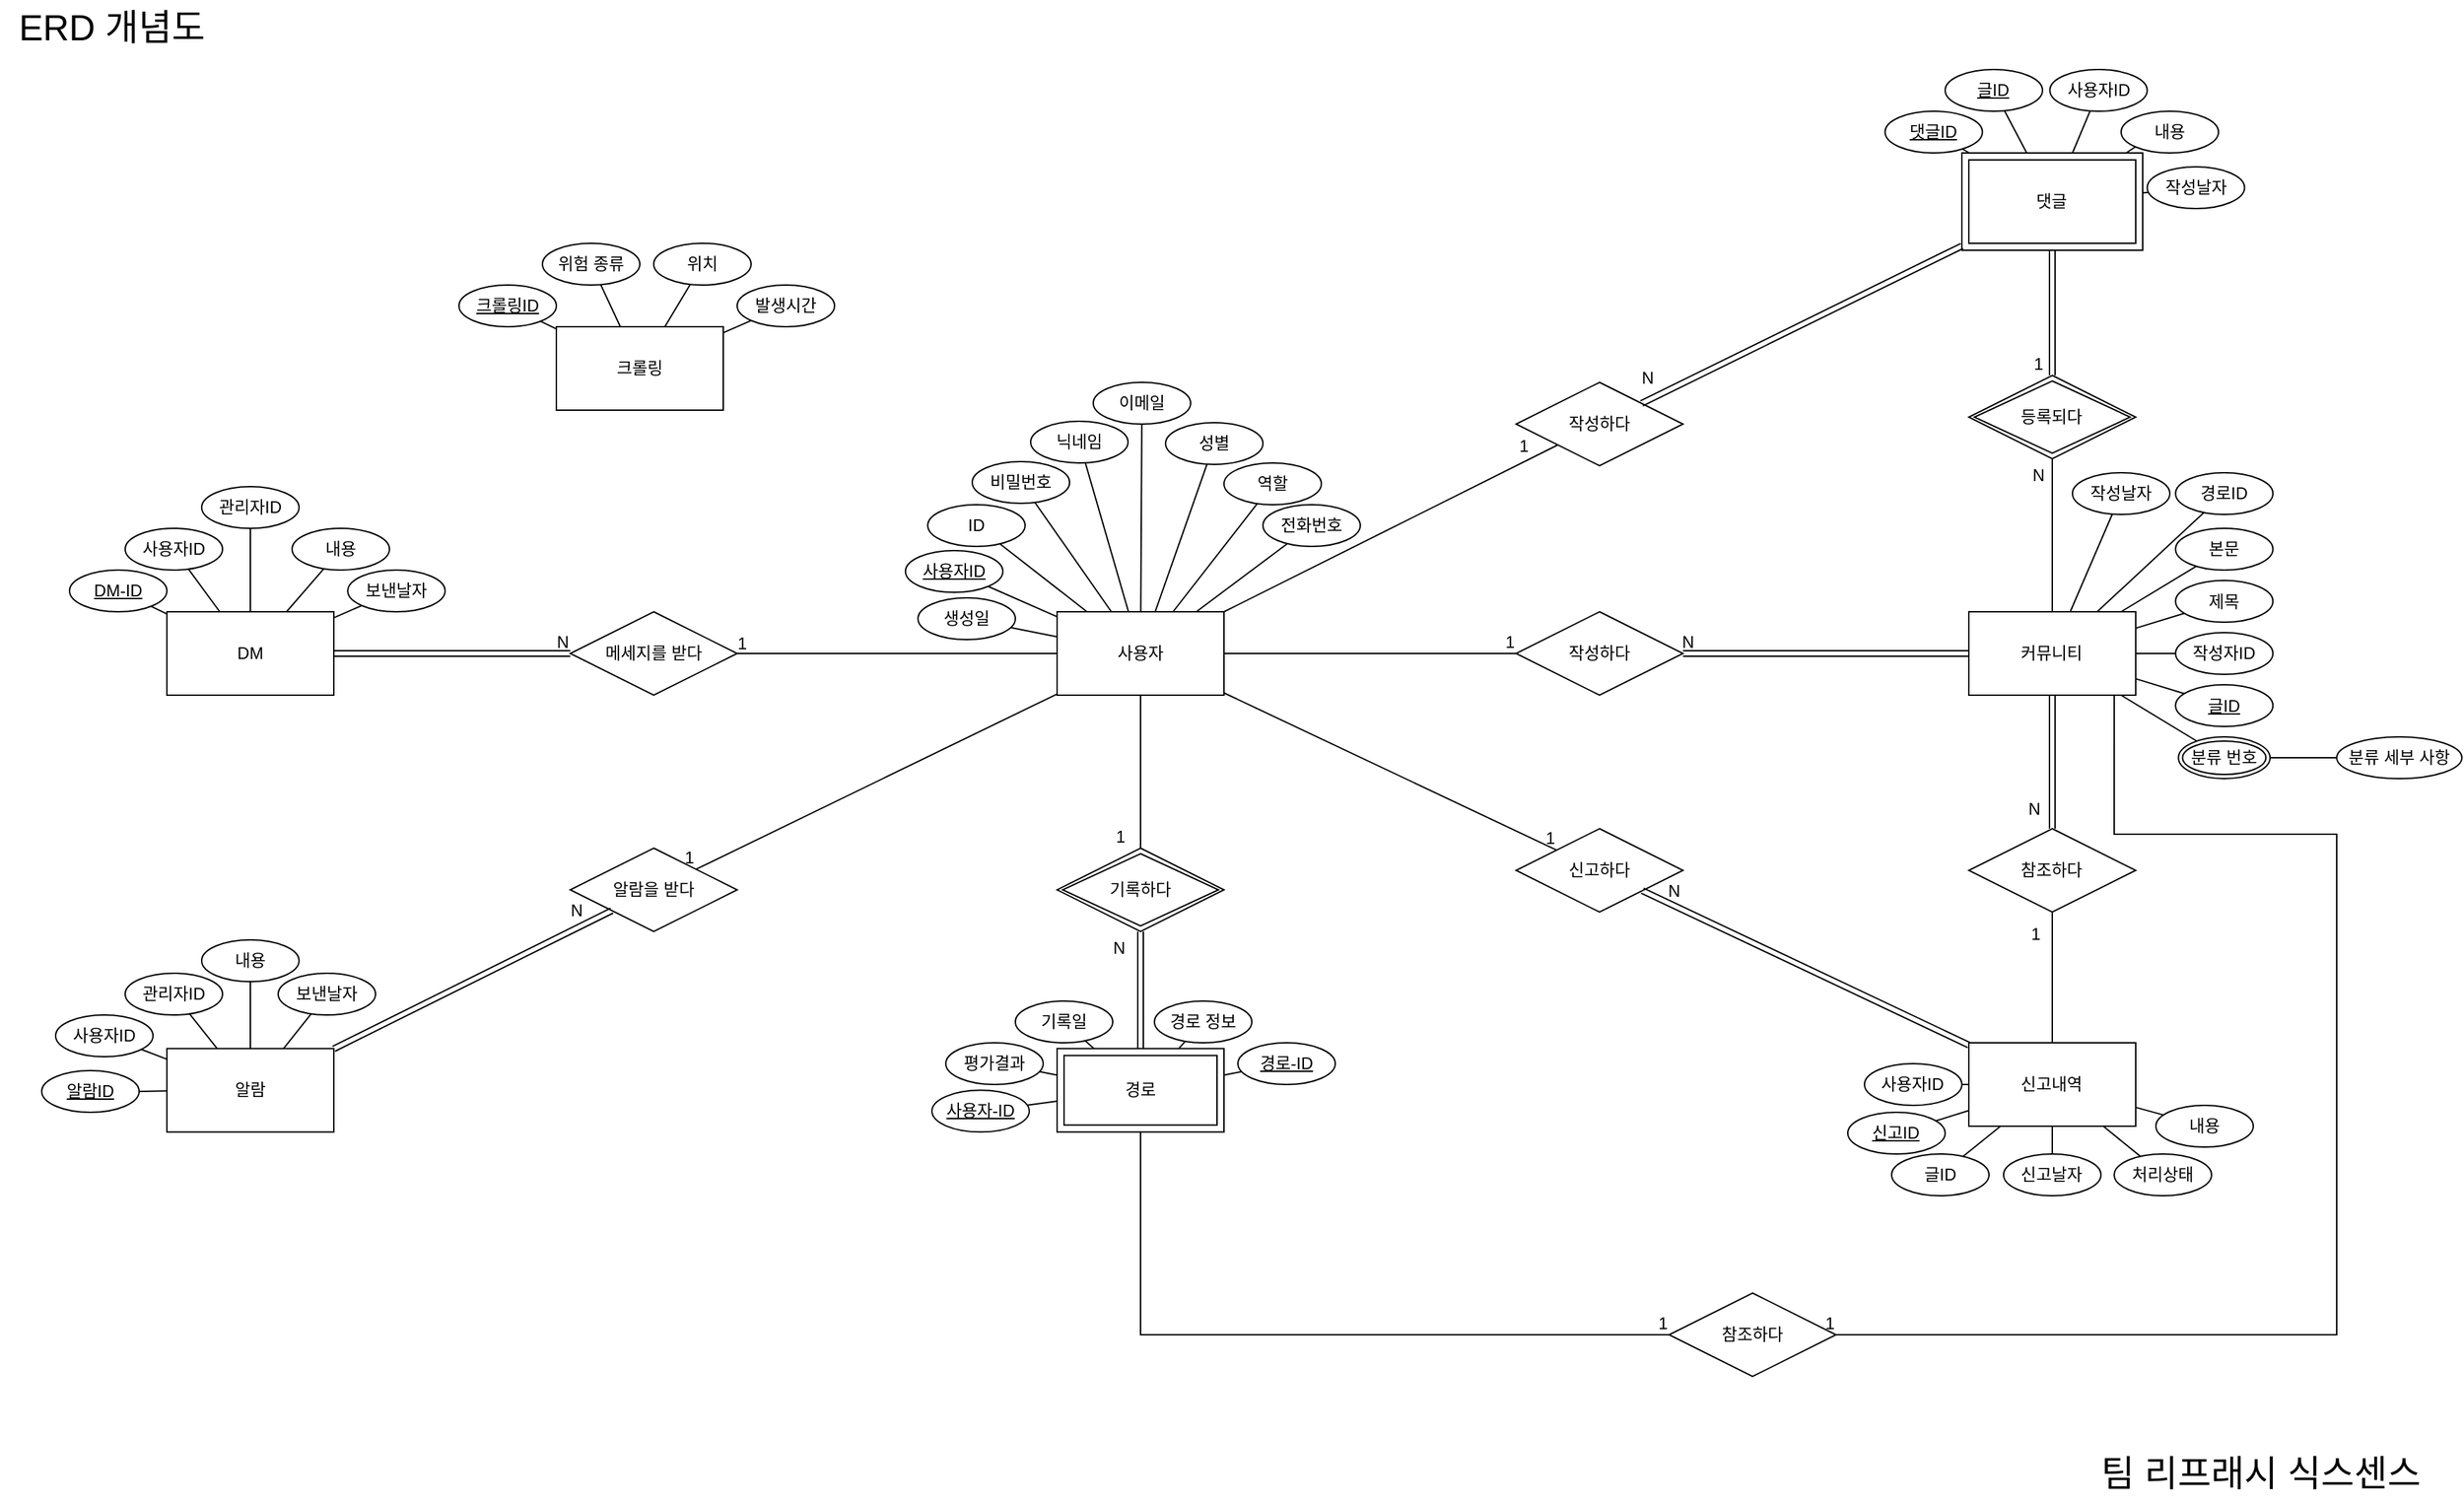 <mxfile version="26.2.2">
  <diagram id="R2lEEEUBdFMjLlhIrx00" name="Page-1">
    <mxGraphModel dx="3065" dy="2341" grid="1" gridSize="10" guides="1" tooltips="1" connect="1" arrows="1" fold="1" page="1" pageScale="1" pageWidth="850" pageHeight="1100" math="0" shadow="0" extFonts="Permanent Marker^https://fonts.googleapis.com/css?family=Permanent+Marker">
      <root>
        <mxCell id="0" />
        <mxCell id="1" parent="0" />
        <mxCell id="BiTTlBMMz1A8QfUqZxCa-33" value="기록하다" style="shape=rhombus;double=1;perimeter=rhombusPerimeter;whiteSpace=wrap;html=1;align=center;" parent="1" vertex="1">
          <mxGeometry x="-160" y="250" width="120" height="60" as="geometry" />
        </mxCell>
        <mxCell id="BiTTlBMMz1A8QfUqZxCa-40" value="" style="endArrow=none;html=1;rounded=0;entryX=0.5;entryY=0;entryDx=0;entryDy=0;" parent="1" source="BiTTlBMMz1A8QfUqZxCa-91" target="BiTTlBMMz1A8QfUqZxCa-33" edge="1">
          <mxGeometry relative="1" as="geometry">
            <mxPoint x="100" y="200.0" as="sourcePoint" />
            <mxPoint x="360" y="400" as="targetPoint" />
          </mxGeometry>
        </mxCell>
        <mxCell id="BiTTlBMMz1A8QfUqZxCa-41" value="1" style="resizable=0;html=1;whiteSpace=wrap;align=right;verticalAlign=bottom;" parent="BiTTlBMMz1A8QfUqZxCa-40" connectable="0" vertex="1">
          <mxGeometry x="1" relative="1" as="geometry">
            <mxPoint x="-10" as="offset" />
          </mxGeometry>
        </mxCell>
        <mxCell id="BiTTlBMMz1A8QfUqZxCa-42" value="" style="shape=link;html=1;rounded=0;entryX=0.5;entryY=1;entryDx=0;entryDy=0;" parent="1" source="BiTTlBMMz1A8QfUqZxCa-71" target="BiTTlBMMz1A8QfUqZxCa-33" edge="1">
          <mxGeometry relative="1" as="geometry">
            <mxPoint x="-100" y="510.17" as="sourcePoint" />
            <mxPoint x="40" y="430.17" as="targetPoint" />
          </mxGeometry>
        </mxCell>
        <mxCell id="BiTTlBMMz1A8QfUqZxCa-43" value="N" style="resizable=0;html=1;whiteSpace=wrap;align=right;verticalAlign=bottom;" parent="BiTTlBMMz1A8QfUqZxCa-42" connectable="0" vertex="1">
          <mxGeometry x="1" relative="1" as="geometry">
            <mxPoint x="-10" y="20" as="offset" />
          </mxGeometry>
        </mxCell>
        <mxCell id="BiTTlBMMz1A8QfUqZxCa-47" value="기록일" style="ellipse;whiteSpace=wrap;html=1;" parent="1" vertex="1">
          <mxGeometry x="-190" y="360" width="70" height="30" as="geometry" />
        </mxCell>
        <mxCell id="BiTTlBMMz1A8QfUqZxCa-48" value="" style="endArrow=none;html=1;rounded=0;" parent="1" source="BiTTlBMMz1A8QfUqZxCa-71" target="BiTTlBMMz1A8QfUqZxCa-47" edge="1">
          <mxGeometry relative="1" as="geometry">
            <mxPoint x="-190" y="370.17" as="sourcePoint" />
            <mxPoint x="60" y="380.17" as="targetPoint" />
          </mxGeometry>
        </mxCell>
        <mxCell id="BiTTlBMMz1A8QfUqZxCa-49" value="작성하다" style="shape=rhombus;perimeter=rhombusPerimeter;whiteSpace=wrap;html=1;align=center;" parent="1" vertex="1">
          <mxGeometry x="170" y="80" width="120" height="60" as="geometry" />
        </mxCell>
        <mxCell id="BiTTlBMMz1A8QfUqZxCa-74" value="참조하다" style="shape=rhombus;perimeter=rhombusPerimeter;whiteSpace=wrap;html=1;align=center;" parent="1" vertex="1">
          <mxGeometry x="280.0" y="570" width="120" height="60" as="geometry" />
        </mxCell>
        <mxCell id="BiTTlBMMz1A8QfUqZxCa-83" value="" style="endArrow=none;html=1;rounded=0;" parent="1" source="BiTTlBMMz1A8QfUqZxCa-71" target="BiTTlBMMz1A8QfUqZxCa-74" edge="1">
          <mxGeometry relative="1" as="geometry">
            <mxPoint x="320" y="430" as="sourcePoint" />
            <mxPoint x="480" y="430" as="targetPoint" />
            <Array as="points">
              <mxPoint x="-100" y="600" />
            </Array>
          </mxGeometry>
        </mxCell>
        <mxCell id="BiTTlBMMz1A8QfUqZxCa-84" value="1" style="resizable=0;html=1;whiteSpace=wrap;align=right;verticalAlign=bottom;" parent="BiTTlBMMz1A8QfUqZxCa-83" connectable="0" vertex="1">
          <mxGeometry x="1" relative="1" as="geometry">
            <mxPoint as="offset" />
          </mxGeometry>
        </mxCell>
        <mxCell id="BiTTlBMMz1A8QfUqZxCa-108" value="사용자ID" style="ellipse;whiteSpace=wrap;html=1;" parent="1" vertex="1">
          <mxGeometry x="553.75" y="-310" width="70" height="30" as="geometry" />
        </mxCell>
        <mxCell id="BiTTlBMMz1A8QfUqZxCa-109" value="작성날자" style="ellipse;whiteSpace=wrap;html=1;" parent="1" vertex="1">
          <mxGeometry x="623.75" y="-240" width="70" height="30" as="geometry" />
        </mxCell>
        <mxCell id="BiTTlBMMz1A8QfUqZxCa-110" value="내용" style="ellipse;whiteSpace=wrap;html=1;" parent="1" vertex="1">
          <mxGeometry x="605" y="-280" width="70" height="30" as="geometry" />
        </mxCell>
        <mxCell id="BiTTlBMMz1A8QfUqZxCa-113" value="&lt;u&gt;댓글ID&lt;/u&gt;" style="ellipse;whiteSpace=wrap;html=1;" parent="1" vertex="1">
          <mxGeometry x="435.27" y="-280" width="70" height="30" as="geometry" />
        </mxCell>
        <mxCell id="BiTTlBMMz1A8QfUqZxCa-114" value="&lt;u&gt;글ID&lt;/u&gt;" style="ellipse;whiteSpace=wrap;html=1;" parent="1" vertex="1">
          <mxGeometry x="478.48" y="-310" width="70" height="30" as="geometry" />
        </mxCell>
        <mxCell id="BiTTlBMMz1A8QfUqZxCa-115" value="댓글" style="shape=ext;margin=3;double=1;whiteSpace=wrap;html=1;align=center;" parent="1" vertex="1">
          <mxGeometry x="490.49" y="-250" width="130" height="70" as="geometry" />
        </mxCell>
        <mxCell id="BiTTlBMMz1A8QfUqZxCa-121" value="" style="endArrow=none;html=1;rounded=0;" parent="1" source="BiTTlBMMz1A8QfUqZxCa-113" target="BiTTlBMMz1A8QfUqZxCa-115" edge="1">
          <mxGeometry relative="1" as="geometry">
            <mxPoint x="427.5" y="-220.53" as="sourcePoint" />
            <mxPoint x="587.5" y="-220.53" as="targetPoint" />
          </mxGeometry>
        </mxCell>
        <mxCell id="BiTTlBMMz1A8QfUqZxCa-122" value="" style="endArrow=none;html=1;rounded=0;" parent="1" source="BiTTlBMMz1A8QfUqZxCa-114" target="BiTTlBMMz1A8QfUqZxCa-115" edge="1">
          <mxGeometry relative="1" as="geometry">
            <mxPoint x="427.5" y="-220.53" as="sourcePoint" />
            <mxPoint x="587.5" y="-220.53" as="targetPoint" />
          </mxGeometry>
        </mxCell>
        <mxCell id="BiTTlBMMz1A8QfUqZxCa-123" value="" style="endArrow=none;html=1;rounded=0;" parent="1" source="BiTTlBMMz1A8QfUqZxCa-108" target="BiTTlBMMz1A8QfUqZxCa-115" edge="1">
          <mxGeometry relative="1" as="geometry">
            <mxPoint x="427.5" y="-220.53" as="sourcePoint" />
            <mxPoint x="587.5" y="-220.53" as="targetPoint" />
          </mxGeometry>
        </mxCell>
        <mxCell id="BiTTlBMMz1A8QfUqZxCa-125" value="" style="endArrow=none;html=1;rounded=0;exitX=0;exitY=1;exitDx=0;exitDy=0;" parent="1" source="BiTTlBMMz1A8QfUqZxCa-110" target="BiTTlBMMz1A8QfUqZxCa-115" edge="1">
          <mxGeometry relative="1" as="geometry">
            <mxPoint x="427.5" y="-220.53" as="sourcePoint" />
            <mxPoint x="587.5" y="-220.53" as="targetPoint" />
          </mxGeometry>
        </mxCell>
        <mxCell id="BiTTlBMMz1A8QfUqZxCa-126" value="" style="endArrow=none;html=1;rounded=0;" parent="1" source="BiTTlBMMz1A8QfUqZxCa-115" target="BiTTlBMMz1A8QfUqZxCa-109" edge="1">
          <mxGeometry relative="1" as="geometry">
            <mxPoint x="427.5" y="-220.53" as="sourcePoint" />
            <mxPoint x="587.5" y="-220.53" as="targetPoint" />
          </mxGeometry>
        </mxCell>
        <mxCell id="BiTTlBMMz1A8QfUqZxCa-128" value="등록되다" style="shape=rhombus;double=1;perimeter=rhombusPerimeter;whiteSpace=wrap;html=1;align=center;" parent="1" vertex="1">
          <mxGeometry x="495.49" y="-90" width="120" height="60" as="geometry" />
        </mxCell>
        <mxCell id="BiTTlBMMz1A8QfUqZxCa-129" value="작성하다" style="shape=rhombus;perimeter=rhombusPerimeter;whiteSpace=wrap;html=1;align=center;" parent="1" vertex="1">
          <mxGeometry x="170.0" y="-85" width="120" height="60" as="geometry" />
        </mxCell>
        <mxCell id="BiTTlBMMz1A8QfUqZxCa-95" value="닉네임" style="ellipse;whiteSpace=wrap;html=1;" parent="1" vertex="1">
          <mxGeometry x="-179" y="-57" width="70" height="30" as="geometry" />
        </mxCell>
        <mxCell id="BiTTlBMMz1A8QfUqZxCa-96" value="전화번호" style="ellipse;whiteSpace=wrap;html=1;" parent="1" vertex="1">
          <mxGeometry x="-12" y="3" width="70" height="30" as="geometry" />
        </mxCell>
        <mxCell id="BiTTlBMMz1A8QfUqZxCa-97" value="이메일" style="ellipse;whiteSpace=wrap;html=1;" parent="1" vertex="1">
          <mxGeometry x="-134" y="-85" width="70" height="30" as="geometry" />
        </mxCell>
        <mxCell id="BiTTlBMMz1A8QfUqZxCa-98" value="성별" style="ellipse;whiteSpace=wrap;html=1;" parent="1" vertex="1">
          <mxGeometry x="-82" y="-56" width="70" height="30" as="geometry" />
        </mxCell>
        <mxCell id="BiTTlBMMz1A8QfUqZxCa-104" value="" style="endArrow=none;html=1;rounded=0;" parent="1" source="BiTTlBMMz1A8QfUqZxCa-91" target="BiTTlBMMz1A8QfUqZxCa-96" edge="1">
          <mxGeometry width="50" height="50" relative="1" as="geometry">
            <mxPoint x="-2.274e-13" y="-110" as="sourcePoint" />
            <mxPoint x="110" y="-210" as="targetPoint" />
          </mxGeometry>
        </mxCell>
        <mxCell id="BiTTlBMMz1A8QfUqZxCa-103" value="" style="endArrow=none;html=1;rounded=0;" parent="1" source="BiTTlBMMz1A8QfUqZxCa-91" target="BiTTlBMMz1A8QfUqZxCa-97" edge="1">
          <mxGeometry width="50" height="50" relative="1" as="geometry">
            <mxPoint y="-110" as="sourcePoint" />
            <mxPoint x="140" y="-190" as="targetPoint" />
          </mxGeometry>
        </mxCell>
        <mxCell id="BiTTlBMMz1A8QfUqZxCa-105" value="" style="endArrow=none;html=1;rounded=0;" parent="1" source="BiTTlBMMz1A8QfUqZxCa-91" target="BiTTlBMMz1A8QfUqZxCa-98" edge="1">
          <mxGeometry width="50" height="50" relative="1" as="geometry">
            <mxPoint x="-2.274e-13" y="-110" as="sourcePoint" />
            <mxPoint x="140" y="-190" as="targetPoint" />
          </mxGeometry>
        </mxCell>
        <mxCell id="BiTTlBMMz1A8QfUqZxCa-56" value="본문" style="ellipse;whiteSpace=wrap;html=1;container=0;" parent="1" vertex="1">
          <mxGeometry x="644.13" y="20" width="70" height="30" as="geometry" />
        </mxCell>
        <mxCell id="BiTTlBMMz1A8QfUqZxCa-65" value="" style="endArrow=none;html=1;rounded=0;" parent="1" source="BiTTlBMMz1A8QfUqZxCa-56" target="BiTTlBMMz1A8QfUqZxCa-44" edge="1">
          <mxGeometry relative="1" as="geometry">
            <mxPoint x="502.23" y="295" as="sourcePoint" />
            <mxPoint x="623.97" y="79.659" as="targetPoint" />
          </mxGeometry>
        </mxCell>
        <mxCell id="BiTTlBMMz1A8QfUqZxCa-44" value="커뮤니티" style="rounded=0;whiteSpace=wrap;html=1;container=0;" parent="1" vertex="1">
          <mxGeometry x="495.49" y="80" width="120" height="60" as="geometry" />
        </mxCell>
        <mxCell id="BiTTlBMMz1A8QfUqZxCa-54" value="&lt;u&gt;글ID&lt;/u&gt;" style="ellipse;whiteSpace=wrap;html=1;container=0;" parent="1" vertex="1">
          <mxGeometry x="644.13" y="132.5" width="70" height="30" as="geometry" />
        </mxCell>
        <mxCell id="BiTTlBMMz1A8QfUqZxCa-55" value="제목" style="ellipse;whiteSpace=wrap;html=1;container=0;" parent="1" vertex="1">
          <mxGeometry x="644.13" y="57.5" width="70" height="30" as="geometry" />
        </mxCell>
        <mxCell id="BiTTlBMMz1A8QfUqZxCa-57" value="작성날자" style="ellipse;whiteSpace=wrap;html=1;container=0;" parent="1" vertex="1">
          <mxGeometry x="570" y="-20" width="70" height="30" as="geometry" />
        </mxCell>
        <mxCell id="BiTTlBMMz1A8QfUqZxCa-60" value="작성자ID" style="ellipse;whiteSpace=wrap;html=1;container=0;" parent="1" vertex="1">
          <mxGeometry x="644.13" y="95" width="70" height="30" as="geometry" />
        </mxCell>
        <mxCell id="BiTTlBMMz1A8QfUqZxCa-63" value="" style="endArrow=none;html=1;rounded=0;" parent="1" source="BiTTlBMMz1A8QfUqZxCa-54" target="BiTTlBMMz1A8QfUqZxCa-44" edge="1">
          <mxGeometry relative="1" as="geometry">
            <mxPoint x="255.27" y="390" as="sourcePoint" />
            <mxPoint x="465.27" y="320.0" as="targetPoint" />
          </mxGeometry>
        </mxCell>
        <mxCell id="BiTTlBMMz1A8QfUqZxCa-64" value="" style="endArrow=none;html=1;rounded=0;" parent="1" source="BiTTlBMMz1A8QfUqZxCa-60" target="BiTTlBMMz1A8QfUqZxCa-44" edge="1">
          <mxGeometry relative="1" as="geometry">
            <mxPoint x="493.75" y="330" as="sourcePoint" />
            <mxPoint x="703.75" y="260.0" as="targetPoint" />
          </mxGeometry>
        </mxCell>
        <mxCell id="BiTTlBMMz1A8QfUqZxCa-66" value="" style="endArrow=none;html=1;rounded=0;" parent="1" source="BiTTlBMMz1A8QfUqZxCa-57" target="BiTTlBMMz1A8QfUqZxCa-44" edge="1">
          <mxGeometry relative="1" as="geometry">
            <mxPoint x="493.75" y="330" as="sourcePoint" />
            <mxPoint x="703.75" y="260.0" as="targetPoint" />
          </mxGeometry>
        </mxCell>
        <mxCell id="BiTTlBMMz1A8QfUqZxCa-67" value="" style="endArrow=none;html=1;rounded=0;" parent="1" source="BiTTlBMMz1A8QfUqZxCa-55" target="BiTTlBMMz1A8QfUqZxCa-44" edge="1">
          <mxGeometry relative="1" as="geometry">
            <mxPoint x="502.23" y="295" as="sourcePoint" />
            <mxPoint x="623.97" y="92.563" as="targetPoint" />
          </mxGeometry>
        </mxCell>
        <mxCell id="BiTTlBMMz1A8QfUqZxCa-70" value="경로ID" style="ellipse;whiteSpace=wrap;html=1;container=0;" parent="1" vertex="1">
          <mxGeometry x="644.13" y="-20" width="70" height="30" as="geometry" />
        </mxCell>
        <mxCell id="BiTTlBMMz1A8QfUqZxCa-73" value="" style="endArrow=none;html=1;rounded=0;" parent="1" source="BiTTlBMMz1A8QfUqZxCa-70" target="BiTTlBMMz1A8QfUqZxCa-44" edge="1">
          <mxGeometry relative="1" as="geometry">
            <mxPoint x="333.75" y="155" as="sourcePoint" />
            <mxPoint x="623.97" y="65" as="targetPoint" />
          </mxGeometry>
        </mxCell>
        <mxCell id="BiTTlBMMz1A8QfUqZxCa-139" value="" style="shape=link;html=1;rounded=0;" parent="1" source="BiTTlBMMz1A8QfUqZxCa-115" target="BiTTlBMMz1A8QfUqZxCa-128" edge="1">
          <mxGeometry relative="1" as="geometry">
            <mxPoint x="508.13" y="-10.53" as="sourcePoint" />
            <mxPoint x="668.13" y="-10.53" as="targetPoint" />
          </mxGeometry>
        </mxCell>
        <mxCell id="BiTTlBMMz1A8QfUqZxCa-140" value="1" style="resizable=0;html=1;whiteSpace=wrap;align=right;verticalAlign=bottom;direction=south;" parent="BiTTlBMMz1A8QfUqZxCa-139" connectable="0" vertex="1">
          <mxGeometry x="1" relative="1" as="geometry">
            <mxPoint x="-5" as="offset" />
          </mxGeometry>
        </mxCell>
        <mxCell id="BiTTlBMMz1A8QfUqZxCa-141" value="" style="endArrow=none;html=1;rounded=0;" parent="1" source="BiTTlBMMz1A8QfUqZxCa-44" target="BiTTlBMMz1A8QfUqZxCa-128" edge="1">
          <mxGeometry relative="1" as="geometry">
            <mxPoint x="545.27" y="190" as="sourcePoint" />
            <mxPoint x="235.27" y="40" as="targetPoint" />
          </mxGeometry>
        </mxCell>
        <mxCell id="BiTTlBMMz1A8QfUqZxCa-142" value="N" style="resizable=0;html=1;whiteSpace=wrap;align=right;verticalAlign=bottom;" parent="BiTTlBMMz1A8QfUqZxCa-141" connectable="0" vertex="1">
          <mxGeometry x="1" relative="1" as="geometry">
            <mxPoint x="-4" y="20" as="offset" />
          </mxGeometry>
        </mxCell>
        <mxCell id="BiTTlBMMz1A8QfUqZxCa-91" value="사용자" style="rounded=0;whiteSpace=wrap;html=1;" parent="1" vertex="1">
          <mxGeometry x="-160" y="80" width="120" height="60" as="geometry" />
        </mxCell>
        <mxCell id="BiTTlBMMz1A8QfUqZxCa-92" value="ID" style="ellipse;whiteSpace=wrap;html=1;" parent="1" vertex="1">
          <mxGeometry x="-253" y="3" width="70" height="30" as="geometry" />
        </mxCell>
        <mxCell id="BiTTlBMMz1A8QfUqZxCa-94" value="&lt;u&gt;사용자ID&lt;/u&gt;" style="ellipse;whiteSpace=wrap;html=1;" parent="1" vertex="1">
          <mxGeometry x="-269" y="36" width="70" height="30" as="geometry" />
        </mxCell>
        <mxCell id="BiTTlBMMz1A8QfUqZxCa-99" value="" style="endArrow=none;html=1;rounded=0;" parent="1" source="BiTTlBMMz1A8QfUqZxCa-91" target="BiTTlBMMz1A8QfUqZxCa-92" edge="1">
          <mxGeometry width="50" height="50" relative="1" as="geometry">
            <mxPoint x="-70" y="110" as="sourcePoint" />
            <mxPoint x="-20" y="60" as="targetPoint" />
          </mxGeometry>
        </mxCell>
        <mxCell id="BiTTlBMMz1A8QfUqZxCa-100" value="" style="endArrow=none;html=1;rounded=0;" parent="1" source="BiTTlBMMz1A8QfUqZxCa-91" target="BiTTlBMMz1A8QfUqZxCa-94" edge="1">
          <mxGeometry width="50" height="50" relative="1" as="geometry">
            <mxPoint x="-70" y="110" as="sourcePoint" />
            <mxPoint x="-20" y="60" as="targetPoint" />
          </mxGeometry>
        </mxCell>
        <mxCell id="BiTTlBMMz1A8QfUqZxCa-101" value="" style="endArrow=none;html=1;rounded=0;" parent="1" source="BiTTlBMMz1A8QfUqZxCa-91" target="BiTTlBMMz1A8QfUqZxCa-93" edge="1">
          <mxGeometry width="50" height="50" relative="1" as="geometry">
            <mxPoint x="-100" y="80" as="sourcePoint" />
            <mxPoint x="-20" y="60" as="targetPoint" />
          </mxGeometry>
        </mxCell>
        <mxCell id="BiTTlBMMz1A8QfUqZxCa-102" value="" style="endArrow=none;html=1;rounded=0;" parent="1" source="BiTTlBMMz1A8QfUqZxCa-91" target="BiTTlBMMz1A8QfUqZxCa-95" edge="1">
          <mxGeometry width="50" height="50" relative="1" as="geometry">
            <mxPoint x="-100" y="80" as="sourcePoint" />
            <mxPoint x="-20" y="60" as="targetPoint" />
          </mxGeometry>
        </mxCell>
        <mxCell id="BiTTlBMMz1A8QfUqZxCa-106" value="생성일" style="ellipse;whiteSpace=wrap;html=1;" parent="1" vertex="1">
          <mxGeometry x="-260" y="70" width="70" height="30" as="geometry" />
        </mxCell>
        <mxCell id="BiTTlBMMz1A8QfUqZxCa-107" value="" style="endArrow=none;html=1;rounded=0;" parent="1" source="BiTTlBMMz1A8QfUqZxCa-91" target="BiTTlBMMz1A8QfUqZxCa-106" edge="1">
          <mxGeometry relative="1" as="geometry">
            <mxPoint x="-100" y="150" as="sourcePoint" />
            <mxPoint x="60" y="150" as="targetPoint" />
          </mxGeometry>
        </mxCell>
        <mxCell id="9UmY1VL2F1LapKhUl30l-1" value="크롤링" style="rounded=0;whiteSpace=wrap;html=1;container=0;" parent="1" vertex="1">
          <mxGeometry x="-520" y="-125" width="120" height="60" as="geometry" />
        </mxCell>
        <mxCell id="9UmY1VL2F1LapKhUl30l-3" value="위험 종류" style="ellipse;whiteSpace=wrap;html=1;container=0;" parent="1" vertex="1">
          <mxGeometry x="-530" y="-185" width="70" height="30" as="geometry" />
        </mxCell>
        <mxCell id="9UmY1VL2F1LapKhUl30l-4" value="위치" style="ellipse;whiteSpace=wrap;html=1;container=0;" parent="1" vertex="1">
          <mxGeometry x="-450" y="-185" width="70" height="30" as="geometry" />
        </mxCell>
        <mxCell id="9UmY1VL2F1LapKhUl30l-5" value="발생시간" style="ellipse;whiteSpace=wrap;html=1;container=0;" parent="1" vertex="1">
          <mxGeometry x="-390" y="-155" width="70" height="30" as="geometry" />
        </mxCell>
        <mxCell id="9UmY1VL2F1LapKhUl30l-6" value="&lt;u&gt;크롤링ID&lt;/u&gt;" style="ellipse;whiteSpace=wrap;html=1;container=0;" parent="1" vertex="1">
          <mxGeometry x="-590" y="-155" width="70" height="30" as="geometry" />
        </mxCell>
        <mxCell id="9UmY1VL2F1LapKhUl30l-8" value="" style="endArrow=none;html=1;rounded=0;" parent="1" source="9UmY1VL2F1LapKhUl30l-6" target="9UmY1VL2F1LapKhUl30l-1" edge="1">
          <mxGeometry relative="1" as="geometry">
            <mxPoint x="-700" y="-160" as="sourcePoint" />
            <mxPoint x="-540" y="-160" as="targetPoint" />
          </mxGeometry>
        </mxCell>
        <mxCell id="9UmY1VL2F1LapKhUl30l-9" value="" style="endArrow=none;html=1;rounded=0;" parent="1" source="9UmY1VL2F1LapKhUl30l-3" target="9UmY1VL2F1LapKhUl30l-1" edge="1">
          <mxGeometry relative="1" as="geometry">
            <mxPoint x="-460" y="-240" as="sourcePoint" />
            <mxPoint x="-420" y="-140" as="targetPoint" />
          </mxGeometry>
        </mxCell>
        <mxCell id="9UmY1VL2F1LapKhUl30l-10" value="" style="endArrow=none;html=1;rounded=0;" parent="1" source="9UmY1VL2F1LapKhUl30l-4" target="9UmY1VL2F1LapKhUl30l-1" edge="1">
          <mxGeometry relative="1" as="geometry">
            <mxPoint x="-700" y="-160" as="sourcePoint" />
            <mxPoint x="-540" y="-160" as="targetPoint" />
          </mxGeometry>
        </mxCell>
        <mxCell id="9UmY1VL2F1LapKhUl30l-11" value="" style="endArrow=none;html=1;rounded=0;" parent="1" source="9UmY1VL2F1LapKhUl30l-5" target="9UmY1VL2F1LapKhUl30l-1" edge="1">
          <mxGeometry relative="1" as="geometry">
            <mxPoint x="-700" y="-160" as="sourcePoint" />
            <mxPoint x="-540" y="-160" as="targetPoint" />
          </mxGeometry>
        </mxCell>
        <mxCell id="9UmY1VL2F1LapKhUl30l-13" value="신고내역" style="rounded=0;whiteSpace=wrap;html=1;container=0;" parent="1" vertex="1">
          <mxGeometry x="495.49" y="390" width="120" height="60" as="geometry" />
        </mxCell>
        <mxCell id="9UmY1VL2F1LapKhUl30l-14" value="글ID" style="ellipse;whiteSpace=wrap;html=1;container=0;" parent="1" vertex="1">
          <mxGeometry x="440" y="470" width="70" height="30" as="geometry" />
        </mxCell>
        <mxCell id="9UmY1VL2F1LapKhUl30l-15" value="사용자ID" style="ellipse;whiteSpace=wrap;html=1;container=0;" parent="1" vertex="1">
          <mxGeometry x="420.49" y="405" width="70" height="30" as="geometry" />
        </mxCell>
        <mxCell id="9UmY1VL2F1LapKhUl30l-16" value="내용" style="ellipse;whiteSpace=wrap;html=1;container=0;" parent="1" vertex="1">
          <mxGeometry x="630" y="435" width="70" height="30" as="geometry" />
        </mxCell>
        <mxCell id="9UmY1VL2F1LapKhUl30l-17" value="신고날자" style="ellipse;whiteSpace=wrap;html=1;container=0;" parent="1" vertex="1">
          <mxGeometry x="520.49" y="470" width="70" height="30" as="geometry" />
        </mxCell>
        <mxCell id="9UmY1VL2F1LapKhUl30l-18" value="처리상태" style="ellipse;whiteSpace=wrap;html=1;container=0;" parent="1" vertex="1">
          <mxGeometry x="600" y="470" width="70" height="30" as="geometry" />
        </mxCell>
        <mxCell id="9UmY1VL2F1LapKhUl30l-21" value="&lt;u&gt;신고ID&lt;/u&gt;" style="ellipse;whiteSpace=wrap;html=1;container=0;" parent="1" vertex="1">
          <mxGeometry x="408.48" y="440" width="70" height="30" as="geometry" />
        </mxCell>
        <mxCell id="9UmY1VL2F1LapKhUl30l-22" value="" style="endArrow=none;html=1;rounded=0;" parent="1" source="9UmY1VL2F1LapKhUl30l-13" target="9UmY1VL2F1LapKhUl30l-17" edge="1">
          <mxGeometry relative="1" as="geometry">
            <mxPoint x="365.49" y="270" as="sourcePoint" />
            <mxPoint x="525.49" y="270" as="targetPoint" />
          </mxGeometry>
        </mxCell>
        <mxCell id="9UmY1VL2F1LapKhUl30l-23" value="" style="endArrow=none;html=1;rounded=0;" parent="1" source="9UmY1VL2F1LapKhUl30l-13" target="9UmY1VL2F1LapKhUl30l-15" edge="1">
          <mxGeometry relative="1" as="geometry">
            <mxPoint x="334.24" y="309.52" as="sourcePoint" />
            <mxPoint x="494.24" y="309.52" as="targetPoint" />
          </mxGeometry>
        </mxCell>
        <mxCell id="9UmY1VL2F1LapKhUl30l-24" value="" style="endArrow=none;html=1;rounded=0;" parent="1" source="9UmY1VL2F1LapKhUl30l-13" target="9UmY1VL2F1LapKhUl30l-21" edge="1">
          <mxGeometry relative="1" as="geometry">
            <mxPoint x="316.74" y="340" as="sourcePoint" />
            <mxPoint x="476.74" y="340" as="targetPoint" />
          </mxGeometry>
        </mxCell>
        <mxCell id="9UmY1VL2F1LapKhUl30l-25" value="" style="endArrow=none;html=1;rounded=0;" parent="1" source="9UmY1VL2F1LapKhUl30l-18" target="9UmY1VL2F1LapKhUl30l-13" edge="1">
          <mxGeometry relative="1" as="geometry">
            <mxPoint x="296.74" y="364.76" as="sourcePoint" />
            <mxPoint x="456.74" y="364.76" as="targetPoint" />
          </mxGeometry>
        </mxCell>
        <mxCell id="9UmY1VL2F1LapKhUl30l-26" value="" style="endArrow=none;html=1;rounded=0;" parent="1" source="9UmY1VL2F1LapKhUl30l-16" target="9UmY1VL2F1LapKhUl30l-13" edge="1">
          <mxGeometry relative="1" as="geometry">
            <mxPoint x="271.74" y="405" as="sourcePoint" />
            <mxPoint x="431.74" y="405" as="targetPoint" />
          </mxGeometry>
        </mxCell>
        <mxCell id="9UmY1VL2F1LapKhUl30l-28" value="" style="endArrow=none;html=1;rounded=0;" parent="1" source="9UmY1VL2F1LapKhUl30l-13" target="9UmY1VL2F1LapKhUl30l-14" edge="1">
          <mxGeometry relative="1" as="geometry">
            <mxPoint x="264.87" y="300" as="sourcePoint" />
            <mxPoint x="424.87" y="300" as="targetPoint" />
          </mxGeometry>
        </mxCell>
        <mxCell id="9UmY1VL2F1LapKhUl30l-30" value="신고하다" style="shape=rhombus;perimeter=rhombusPerimeter;whiteSpace=wrap;html=1;align=center;" parent="1" vertex="1">
          <mxGeometry x="170" y="236" width="120" height="60" as="geometry" />
        </mxCell>
        <mxCell id="9UmY1VL2F1LapKhUl30l-37" value="참조하다" style="shape=rhombus;perimeter=rhombusPerimeter;whiteSpace=wrap;html=1;align=center;" parent="1" vertex="1">
          <mxGeometry x="495.49" y="236" width="120" height="60" as="geometry" />
        </mxCell>
        <mxCell id="9UmY1VL2F1LapKhUl30l-38" value="" style="shape=link;html=1;rounded=0;" parent="1" source="BiTTlBMMz1A8QfUqZxCa-44" target="9UmY1VL2F1LapKhUl30l-37" edge="1">
          <mxGeometry relative="1" as="geometry">
            <mxPoint x="171.24" y="510" as="sourcePoint" />
            <mxPoint x="9.24" y="740" as="targetPoint" />
          </mxGeometry>
        </mxCell>
        <mxCell id="9UmY1VL2F1LapKhUl30l-39" value="&amp;nbsp;N" style="resizable=0;html=1;whiteSpace=wrap;align=right;verticalAlign=bottom;" parent="9UmY1VL2F1LapKhUl30l-38" connectable="0" vertex="1">
          <mxGeometry x="1" relative="1" as="geometry">
            <mxPoint x="-7" y="-6" as="offset" />
          </mxGeometry>
        </mxCell>
        <mxCell id="9UmY1VL2F1LapKhUl30l-40" value="" style="endArrow=none;html=1;rounded=0;" parent="1" source="9UmY1VL2F1LapKhUl30l-13" target="9UmY1VL2F1LapKhUl30l-37" edge="1">
          <mxGeometry relative="1" as="geometry">
            <mxPoint x="-330.76" y="850" as="sourcePoint" />
            <mxPoint x="-10.76" y="740" as="targetPoint" />
          </mxGeometry>
        </mxCell>
        <mxCell id="9UmY1VL2F1LapKhUl30l-41" value="1" style="resizable=0;html=1;whiteSpace=wrap;align=right;verticalAlign=bottom;" parent="9UmY1VL2F1LapKhUl30l-40" connectable="0" vertex="1">
          <mxGeometry x="1" relative="1" as="geometry">
            <mxPoint x="-7" y="24" as="offset" />
          </mxGeometry>
        </mxCell>
        <mxCell id="9UmY1VL2F1LapKhUl30l-42" value="DM" style="rounded=0;whiteSpace=wrap;html=1;" parent="1" vertex="1">
          <mxGeometry x="-800" y="80" width="120" height="60" as="geometry" />
        </mxCell>
        <mxCell id="9UmY1VL2F1LapKhUl30l-43" value="사용자ID" style="ellipse;whiteSpace=wrap;html=1;" parent="1" vertex="1">
          <mxGeometry x="-830" y="20" width="70" height="30" as="geometry" />
        </mxCell>
        <mxCell id="9UmY1VL2F1LapKhUl30l-44" value="내용" style="ellipse;whiteSpace=wrap;html=1;" parent="1" vertex="1">
          <mxGeometry x="-710" y="20" width="70" height="30" as="geometry" />
        </mxCell>
        <mxCell id="9UmY1VL2F1LapKhUl30l-45" value="보낸날자" style="ellipse;whiteSpace=wrap;html=1;" parent="1" vertex="1">
          <mxGeometry x="-670" y="50" width="70" height="30" as="geometry" />
        </mxCell>
        <mxCell id="9UmY1VL2F1LapKhUl30l-46" value="" style="endArrow=none;html=1;rounded=0;" parent="1" source="9UmY1VL2F1LapKhUl30l-45" target="9UmY1VL2F1LapKhUl30l-42" edge="1">
          <mxGeometry relative="1" as="geometry">
            <mxPoint x="-885" y="22.5" as="sourcePoint" />
            <mxPoint x="-725" y="22.5" as="targetPoint" />
          </mxGeometry>
        </mxCell>
        <mxCell id="9UmY1VL2F1LapKhUl30l-47" value="" style="endArrow=none;html=1;rounded=0;" parent="1" source="9UmY1VL2F1LapKhUl30l-44" target="9UmY1VL2F1LapKhUl30l-42" edge="1">
          <mxGeometry relative="1" as="geometry">
            <mxPoint x="-930.002" y="132.498" as="sourcePoint" />
            <mxPoint x="-698.45" y="163.08" as="targetPoint" />
          </mxGeometry>
        </mxCell>
        <mxCell id="9UmY1VL2F1LapKhUl30l-48" value="" style="endArrow=none;html=1;rounded=0;" parent="1" source="9UmY1VL2F1LapKhUl30l-43" target="9UmY1VL2F1LapKhUl30l-42" edge="1">
          <mxGeometry relative="1" as="geometry">
            <mxPoint x="-885" y="22.5" as="sourcePoint" />
            <mxPoint x="-725" y="22.5" as="targetPoint" />
          </mxGeometry>
        </mxCell>
        <mxCell id="9UmY1VL2F1LapKhUl30l-49" value="&lt;u&gt;DM-ID&lt;/u&gt;" style="ellipse;whiteSpace=wrap;html=1;" parent="1" vertex="1">
          <mxGeometry x="-870" y="50" width="70" height="30" as="geometry" />
        </mxCell>
        <mxCell id="9UmY1VL2F1LapKhUl30l-50" value="" style="endArrow=none;html=1;rounded=0;" parent="1" source="9UmY1VL2F1LapKhUl30l-49" target="9UmY1VL2F1LapKhUl30l-42" edge="1">
          <mxGeometry relative="1" as="geometry">
            <mxPoint x="-950" y="62.5" as="sourcePoint" />
            <mxPoint x="-790" y="62.5" as="targetPoint" />
          </mxGeometry>
        </mxCell>
        <mxCell id="9UmY1VL2F1LapKhUl30l-52" value="메세지를 받다" style="shape=rhombus;perimeter=rhombusPerimeter;whiteSpace=wrap;html=1;align=center;" parent="1" vertex="1">
          <mxGeometry x="-510" y="80" width="120" height="60" as="geometry" />
        </mxCell>
        <mxCell id="BiTTlBMMz1A8QfUqZxCa-93" value="비밀번호" style="ellipse;whiteSpace=wrap;html=1;" parent="1" vertex="1">
          <mxGeometry x="-221" y="-28" width="70" height="30" as="geometry" />
        </mxCell>
        <mxCell id="ymXso0ggI-foQuHuiPl7-1" value="역할" style="ellipse;whiteSpace=wrap;html=1;" parent="1" vertex="1">
          <mxGeometry x="-40" y="-27" width="70" height="30" as="geometry" />
        </mxCell>
        <mxCell id="ymXso0ggI-foQuHuiPl7-2" value="" style="endArrow=none;html=1;rounded=0;" parent="1" source="BiTTlBMMz1A8QfUqZxCa-91" target="ymXso0ggI-foQuHuiPl7-1" edge="1">
          <mxGeometry relative="1" as="geometry">
            <mxPoint x="-230" y="10" as="sourcePoint" />
            <mxPoint x="-70" y="10" as="targetPoint" />
          </mxGeometry>
        </mxCell>
        <mxCell id="ymXso0ggI-foQuHuiPl7-3" value="알람을 받다" style="shape=rhombus;perimeter=rhombusPerimeter;whiteSpace=wrap;html=1;align=center;" parent="1" vertex="1">
          <mxGeometry x="-510" y="250" width="120" height="60" as="geometry" />
        </mxCell>
        <mxCell id="ymXso0ggI-foQuHuiPl7-4" value="관리자ID" style="ellipse;whiteSpace=wrap;html=1;" parent="1" vertex="1">
          <mxGeometry x="-775" y="-10" width="70" height="30" as="geometry" />
        </mxCell>
        <mxCell id="ymXso0ggI-foQuHuiPl7-5" value="" style="endArrow=none;html=1;rounded=0;" parent="1" source="ymXso0ggI-foQuHuiPl7-4" target="9UmY1VL2F1LapKhUl30l-42" edge="1">
          <mxGeometry relative="1" as="geometry">
            <mxPoint x="-920" y="117.5" as="sourcePoint" />
            <mxPoint x="-760" y="117.5" as="targetPoint" />
          </mxGeometry>
        </mxCell>
        <mxCell id="ymXso0ggI-foQuHuiPl7-7" value="알람" style="rounded=0;whiteSpace=wrap;html=1;" parent="1" vertex="1">
          <mxGeometry x="-800" y="394.17" width="120" height="60" as="geometry" />
        </mxCell>
        <mxCell id="ymXso0ggI-foQuHuiPl7-9" value="내용" style="ellipse;whiteSpace=wrap;html=1;" parent="1" vertex="1">
          <mxGeometry x="-775" y="316" width="70" height="30" as="geometry" />
        </mxCell>
        <mxCell id="ymXso0ggI-foQuHuiPl7-10" value="보낸날자" style="ellipse;whiteSpace=wrap;html=1;" parent="1" vertex="1">
          <mxGeometry x="-720" y="340" width="70" height="30" as="geometry" />
        </mxCell>
        <mxCell id="ymXso0ggI-foQuHuiPl7-12" value="사용자ID" style="ellipse;whiteSpace=wrap;html=1;" parent="1" vertex="1">
          <mxGeometry x="-880" y="370" width="70" height="30" as="geometry" />
        </mxCell>
        <mxCell id="ymXso0ggI-foQuHuiPl7-18" value="&lt;u&gt;알람ID&lt;/u&gt;" style="ellipse;whiteSpace=wrap;html=1;" parent="1" vertex="1">
          <mxGeometry x="-890" y="410" width="70" height="30" as="geometry" />
        </mxCell>
        <mxCell id="ymXso0ggI-foQuHuiPl7-19" value="관리자ID" style="ellipse;whiteSpace=wrap;html=1;" parent="1" vertex="1">
          <mxGeometry x="-830" y="340" width="70" height="30" as="geometry" />
        </mxCell>
        <mxCell id="ymXso0ggI-foQuHuiPl7-20" value="" style="endArrow=none;html=1;rounded=0;" parent="1" source="ymXso0ggI-foQuHuiPl7-18" target="ymXso0ggI-foQuHuiPl7-7" edge="1">
          <mxGeometry relative="1" as="geometry">
            <mxPoint x="-910" y="215" as="sourcePoint" />
            <mxPoint x="-750" y="215" as="targetPoint" />
          </mxGeometry>
        </mxCell>
        <mxCell id="ymXso0ggI-foQuHuiPl7-21" value="" style="endArrow=none;html=1;rounded=0;" parent="1" source="ymXso0ggI-foQuHuiPl7-12" target="ymXso0ggI-foQuHuiPl7-7" edge="1">
          <mxGeometry relative="1" as="geometry">
            <mxPoint x="-910" y="215" as="sourcePoint" />
            <mxPoint x="-750" y="215" as="targetPoint" />
          </mxGeometry>
        </mxCell>
        <mxCell id="ymXso0ggI-foQuHuiPl7-22" value="" style="endArrow=none;html=1;rounded=0;" parent="1" source="ymXso0ggI-foQuHuiPl7-19" target="ymXso0ggI-foQuHuiPl7-7" edge="1">
          <mxGeometry relative="1" as="geometry">
            <mxPoint x="-910" y="215" as="sourcePoint" />
            <mxPoint x="-750" y="215" as="targetPoint" />
          </mxGeometry>
        </mxCell>
        <mxCell id="ymXso0ggI-foQuHuiPl7-23" value="" style="endArrow=none;html=1;rounded=0;" parent="1" source="ymXso0ggI-foQuHuiPl7-10" target="ymXso0ggI-foQuHuiPl7-7" edge="1">
          <mxGeometry relative="1" as="geometry">
            <mxPoint x="-910" y="215" as="sourcePoint" />
            <mxPoint x="-980" y="415" as="targetPoint" />
          </mxGeometry>
        </mxCell>
        <mxCell id="ymXso0ggI-foQuHuiPl7-24" value="" style="endArrow=none;html=1;rounded=0;" parent="1" source="ymXso0ggI-foQuHuiPl7-9" target="ymXso0ggI-foQuHuiPl7-7" edge="1">
          <mxGeometry relative="1" as="geometry">
            <mxPoint x="-910" y="215" as="sourcePoint" />
            <mxPoint x="-750" y="215" as="targetPoint" />
          </mxGeometry>
        </mxCell>
        <mxCell id="BiTTlBMMz1A8QfUqZxCa-23" value="&lt;u&gt;경로-ID&lt;/u&gt;" style="ellipse;whiteSpace=wrap;html=1;container=0;" parent="1" vertex="1">
          <mxGeometry x="-30" y="390.0" width="70" height="30" as="geometry" />
        </mxCell>
        <mxCell id="BiTTlBMMz1A8QfUqZxCa-24" value="&lt;u&gt;사용자-ID&lt;/u&gt;" style="ellipse;whiteSpace=wrap;html=1;container=0;" parent="1" vertex="1">
          <mxGeometry x="-250" y="424.17" width="70" height="30" as="geometry" />
        </mxCell>
        <mxCell id="BiTTlBMMz1A8QfUqZxCa-26" value="경로 정보" style="ellipse;whiteSpace=wrap;html=1;container=0;" parent="1" vertex="1">
          <mxGeometry x="-90" y="360.0" width="70" height="30" as="geometry" />
        </mxCell>
        <mxCell id="BiTTlBMMz1A8QfUqZxCa-30" value="" style="endArrow=none;html=1;rounded=0;" parent="1" source="BiTTlBMMz1A8QfUqZxCa-23" target="BiTTlBMMz1A8QfUqZxCa-71" edge="1">
          <mxGeometry width="50" height="50" relative="1" as="geometry">
            <mxPoint x="-70" y="354.17" as="sourcePoint" />
            <mxPoint x="-100" y="454.17" as="targetPoint" />
          </mxGeometry>
        </mxCell>
        <mxCell id="BiTTlBMMz1A8QfUqZxCa-31" value="" style="endArrow=none;html=1;rounded=0;" parent="1" source="BiTTlBMMz1A8QfUqZxCa-26" target="BiTTlBMMz1A8QfUqZxCa-71" edge="1">
          <mxGeometry width="50" height="50" relative="1" as="geometry">
            <mxPoint x="-70" y="354.17" as="sourcePoint" />
            <mxPoint x="-100" y="454.17" as="targetPoint" />
          </mxGeometry>
        </mxCell>
        <mxCell id="BiTTlBMMz1A8QfUqZxCa-32" value="" style="endArrow=none;html=1;rounded=0;" parent="1" source="BiTTlBMMz1A8QfUqZxCa-24" target="BiTTlBMMz1A8QfUqZxCa-71" edge="1">
          <mxGeometry width="50" height="50" relative="1" as="geometry">
            <mxPoint x="-70" y="354.17" as="sourcePoint" />
            <mxPoint x="-100" y="454.17" as="targetPoint" />
          </mxGeometry>
        </mxCell>
        <mxCell id="BiTTlBMMz1A8QfUqZxCa-36" value="" style="endArrow=none;html=1;rounded=0;" parent="1" source="vxmtg55Cb_DlXkQCYcBe-1" target="BiTTlBMMz1A8QfUqZxCa-71" edge="1">
          <mxGeometry relative="1" as="geometry">
            <mxPoint x="-200" y="424.17" as="sourcePoint" />
            <mxPoint x="-160" y="424.17" as="targetPoint" />
          </mxGeometry>
        </mxCell>
        <mxCell id="BiTTlBMMz1A8QfUqZxCa-71" value="경로" style="shape=ext;margin=3;double=1;whiteSpace=wrap;html=1;align=center;container=0;" parent="1" vertex="1">
          <mxGeometry x="-160" y="394.17" width="120" height="60" as="geometry" />
        </mxCell>
        <mxCell id="ymXso0ggI-foQuHuiPl7-59" value="&lt;font style=&quot;font-size: 26px;&quot;&gt;ERD 개념도&lt;/font&gt;" style="text;html=1;align=center;verticalAlign=middle;resizable=0;points=[];autosize=1;strokeColor=none;fillColor=none;" parent="1" vertex="1">
          <mxGeometry x="-920" y="-360" width="160" height="40" as="geometry" />
        </mxCell>
        <mxCell id="vxmtg55Cb_DlXkQCYcBe-1" value="평가결과" style="ellipse;whiteSpace=wrap;html=1;container=0;" parent="1" vertex="1">
          <mxGeometry x="-240" y="390.0" width="70" height="30" as="geometry" />
        </mxCell>
        <mxCell id="vxmtg55Cb_DlXkQCYcBe-4" value="&lt;font style=&quot;font-size: 26px;&quot;&gt;팀 리프래시 식스센스&lt;/font&gt;" style="text;html=1;align=center;verticalAlign=middle;resizable=0;points=[];autosize=1;strokeColor=none;fillColor=none;" parent="1" vertex="1">
          <mxGeometry x="570" y="680" width="270" height="40" as="geometry" />
        </mxCell>
        <mxCell id="JzRAc6Fi7FsVI6vPtPe_-1" value="" style="endArrow=none;html=1;rounded=0;exitX=0.871;exitY=1;exitDx=0;exitDy=0;exitPerimeter=0;" edge="1" parent="1" source="BiTTlBMMz1A8QfUqZxCa-44" target="BiTTlBMMz1A8QfUqZxCa-74">
          <mxGeometry relative="1" as="geometry">
            <mxPoint x="120" y="350" as="sourcePoint" />
            <mxPoint x="220" y="440" as="targetPoint" />
            <Array as="points">
              <mxPoint x="600" y="240" />
              <mxPoint x="760" y="240" />
              <mxPoint x="760" y="600" />
            </Array>
          </mxGeometry>
        </mxCell>
        <mxCell id="JzRAc6Fi7FsVI6vPtPe_-2" value="1" style="resizable=0;html=1;whiteSpace=wrap;align=right;verticalAlign=bottom;" connectable="0" vertex="1" parent="JzRAc6Fi7FsVI6vPtPe_-1">
          <mxGeometry x="1" relative="1" as="geometry" />
        </mxCell>
        <mxCell id="JzRAc6Fi7FsVI6vPtPe_-6" value="" style="endArrow=none;html=1;rounded=0;" edge="1" parent="1" source="BiTTlBMMz1A8QfUqZxCa-44" target="JzRAc6Fi7FsVI6vPtPe_-9">
          <mxGeometry relative="1" as="geometry">
            <mxPoint x="630" y="150" as="sourcePoint" />
            <mxPoint x="658.902" y="172.759" as="targetPoint" />
          </mxGeometry>
        </mxCell>
        <mxCell id="JzRAc6Fi7FsVI6vPtPe_-7" value="분류 세부 사항" style="ellipse;whiteSpace=wrap;html=1;container=0;" vertex="1" parent="1">
          <mxGeometry x="760" y="170" width="90" height="30" as="geometry" />
        </mxCell>
        <mxCell id="JzRAc6Fi7FsVI6vPtPe_-8" value="" style="endArrow=none;html=1;rounded=0;" edge="1" parent="1" source="JzRAc6Fi7FsVI6vPtPe_-9" target="JzRAc6Fi7FsVI6vPtPe_-7">
          <mxGeometry relative="1" as="geometry">
            <mxPoint x="714.13" y="185" as="sourcePoint" />
            <mxPoint x="800" y="140" as="targetPoint" />
          </mxGeometry>
        </mxCell>
        <mxCell id="JzRAc6Fi7FsVI6vPtPe_-9" value="분류 번호" style="ellipse;shape=doubleEllipse;margin=3;whiteSpace=wrap;html=1;align=center;" vertex="1" parent="1">
          <mxGeometry x="646.19" y="170" width="65.87" height="30" as="geometry" />
        </mxCell>
        <mxCell id="JzRAc6Fi7FsVI6vPtPe_-10" value="" style="shape=link;html=1;rounded=0;" edge="1" parent="1" source="BiTTlBMMz1A8QfUqZxCa-115" target="BiTTlBMMz1A8QfUqZxCa-129">
          <mxGeometry relative="1" as="geometry">
            <mxPoint x="40" y="-10" as="sourcePoint" />
            <mxPoint x="200" y="-10" as="targetPoint" />
          </mxGeometry>
        </mxCell>
        <mxCell id="JzRAc6Fi7FsVI6vPtPe_-11" value="N" style="resizable=0;html=1;whiteSpace=wrap;align=right;verticalAlign=bottom;" connectable="0" vertex="1" parent="JzRAc6Fi7FsVI6vPtPe_-10">
          <mxGeometry x="1" relative="1" as="geometry">
            <mxPoint x="10" y="-10" as="offset" />
          </mxGeometry>
        </mxCell>
        <mxCell id="JzRAc6Fi7FsVI6vPtPe_-12" value="" style="shape=link;html=1;rounded=0;" edge="1" parent="1" source="BiTTlBMMz1A8QfUqZxCa-44" target="BiTTlBMMz1A8QfUqZxCa-49">
          <mxGeometry relative="1" as="geometry">
            <mxPoint x="40" y="-10" as="sourcePoint" />
            <mxPoint x="200" y="-10" as="targetPoint" />
          </mxGeometry>
        </mxCell>
        <mxCell id="JzRAc6Fi7FsVI6vPtPe_-13" value="N" style="resizable=0;html=1;whiteSpace=wrap;align=right;verticalAlign=bottom;" connectable="0" vertex="1" parent="JzRAc6Fi7FsVI6vPtPe_-12">
          <mxGeometry x="1" relative="1" as="geometry">
            <mxPoint x="10" as="offset" />
          </mxGeometry>
        </mxCell>
        <mxCell id="JzRAc6Fi7FsVI6vPtPe_-14" value="" style="shape=link;html=1;rounded=0;" edge="1" parent="1" source="9UmY1VL2F1LapKhUl30l-13" target="9UmY1VL2F1LapKhUl30l-30">
          <mxGeometry relative="1" as="geometry">
            <mxPoint x="40" y="-10" as="sourcePoint" />
            <mxPoint x="200" y="-10" as="targetPoint" />
          </mxGeometry>
        </mxCell>
        <mxCell id="JzRAc6Fi7FsVI6vPtPe_-15" value="N" style="resizable=0;html=1;whiteSpace=wrap;align=right;verticalAlign=bottom;" connectable="0" vertex="1" parent="JzRAc6Fi7FsVI6vPtPe_-14">
          <mxGeometry x="1" relative="1" as="geometry">
            <mxPoint x="29" y="9" as="offset" />
          </mxGeometry>
        </mxCell>
        <mxCell id="JzRAc6Fi7FsVI6vPtPe_-16" value="" style="endArrow=none;html=1;rounded=0;" edge="1" parent="1" source="BiTTlBMMz1A8QfUqZxCa-91" target="BiTTlBMMz1A8QfUqZxCa-129">
          <mxGeometry relative="1" as="geometry">
            <mxPoint x="10" y="30" as="sourcePoint" />
            <mxPoint x="170" y="30" as="targetPoint" />
          </mxGeometry>
        </mxCell>
        <mxCell id="JzRAc6Fi7FsVI6vPtPe_-17" value="1" style="resizable=0;html=1;whiteSpace=wrap;align=right;verticalAlign=bottom;" connectable="0" vertex="1" parent="JzRAc6Fi7FsVI6vPtPe_-16">
          <mxGeometry x="1" relative="1" as="geometry">
            <mxPoint x="-20" y="10" as="offset" />
          </mxGeometry>
        </mxCell>
        <mxCell id="JzRAc6Fi7FsVI6vPtPe_-18" value="" style="endArrow=none;html=1;rounded=0;" edge="1" parent="1" source="BiTTlBMMz1A8QfUqZxCa-91" target="BiTTlBMMz1A8QfUqZxCa-49">
          <mxGeometry relative="1" as="geometry">
            <mxPoint x="10" y="40" as="sourcePoint" />
            <mxPoint x="170" y="40" as="targetPoint" />
          </mxGeometry>
        </mxCell>
        <mxCell id="JzRAc6Fi7FsVI6vPtPe_-19" value="1" style="resizable=0;html=1;whiteSpace=wrap;align=right;verticalAlign=bottom;" connectable="0" vertex="1" parent="JzRAc6Fi7FsVI6vPtPe_-18">
          <mxGeometry x="1" relative="1" as="geometry" />
        </mxCell>
        <mxCell id="JzRAc6Fi7FsVI6vPtPe_-20" value="" style="endArrow=none;html=1;rounded=0;" edge="1" parent="1" source="BiTTlBMMz1A8QfUqZxCa-91" target="9UmY1VL2F1LapKhUl30l-30">
          <mxGeometry relative="1" as="geometry">
            <mxPoint y="160" as="sourcePoint" />
            <mxPoint x="160" y="160" as="targetPoint" />
          </mxGeometry>
        </mxCell>
        <mxCell id="JzRAc6Fi7FsVI6vPtPe_-21" value="1" style="resizable=0;html=1;whiteSpace=wrap;align=right;verticalAlign=bottom;" connectable="0" vertex="1" parent="JzRAc6Fi7FsVI6vPtPe_-20">
          <mxGeometry x="1" relative="1" as="geometry" />
        </mxCell>
        <mxCell id="JzRAc6Fi7FsVI6vPtPe_-24" value="" style="shape=link;html=1;rounded=0;" edge="1" parent="1" source="9UmY1VL2F1LapKhUl30l-42" target="9UmY1VL2F1LapKhUl30l-52">
          <mxGeometry relative="1" as="geometry">
            <mxPoint x="-320" y="110" as="sourcePoint" />
            <mxPoint x="-160" y="110" as="targetPoint" />
          </mxGeometry>
        </mxCell>
        <mxCell id="JzRAc6Fi7FsVI6vPtPe_-25" value="N" style="resizable=0;html=1;whiteSpace=wrap;align=right;verticalAlign=bottom;" connectable="0" vertex="1" parent="JzRAc6Fi7FsVI6vPtPe_-24">
          <mxGeometry x="1" relative="1" as="geometry" />
        </mxCell>
        <mxCell id="JzRAc6Fi7FsVI6vPtPe_-28" value="" style="endArrow=none;html=1;rounded=0;" edge="1" parent="1" source="BiTTlBMMz1A8QfUqZxCa-91" target="9UmY1VL2F1LapKhUl30l-52">
          <mxGeometry relative="1" as="geometry">
            <mxPoint x="-330" y="120" as="sourcePoint" />
            <mxPoint x="-170" y="120" as="targetPoint" />
          </mxGeometry>
        </mxCell>
        <mxCell id="JzRAc6Fi7FsVI6vPtPe_-29" value="1" style="resizable=0;html=1;whiteSpace=wrap;align=right;verticalAlign=bottom;" connectable="0" vertex="1" parent="JzRAc6Fi7FsVI6vPtPe_-28">
          <mxGeometry x="1" relative="1" as="geometry">
            <mxPoint x="8" y="1" as="offset" />
          </mxGeometry>
        </mxCell>
        <mxCell id="JzRAc6Fi7FsVI6vPtPe_-30" value="" style="endArrow=none;html=1;rounded=0;" edge="1" parent="1" source="BiTTlBMMz1A8QfUqZxCa-91" target="ymXso0ggI-foQuHuiPl7-3">
          <mxGeometry relative="1" as="geometry">
            <mxPoint x="-530" y="160" as="sourcePoint" />
            <mxPoint x="-370" y="160" as="targetPoint" />
          </mxGeometry>
        </mxCell>
        <mxCell id="JzRAc6Fi7FsVI6vPtPe_-31" value="1" style="resizable=0;html=1;whiteSpace=wrap;align=right;verticalAlign=bottom;" connectable="0" vertex="1" parent="JzRAc6Fi7FsVI6vPtPe_-30">
          <mxGeometry x="1" relative="1" as="geometry" />
        </mxCell>
        <mxCell id="JzRAc6Fi7FsVI6vPtPe_-32" value="" style="shape=link;html=1;rounded=0;" edge="1" parent="1" source="ymXso0ggI-foQuHuiPl7-7" target="ymXso0ggI-foQuHuiPl7-3">
          <mxGeometry relative="1" as="geometry">
            <mxPoint x="-630" y="260" as="sourcePoint" />
            <mxPoint x="-470" y="260" as="targetPoint" />
          </mxGeometry>
        </mxCell>
        <mxCell id="JzRAc6Fi7FsVI6vPtPe_-33" value="N" style="resizable=0;html=1;whiteSpace=wrap;align=right;verticalAlign=bottom;" connectable="0" vertex="1" parent="JzRAc6Fi7FsVI6vPtPe_-32">
          <mxGeometry x="1" relative="1" as="geometry">
            <mxPoint x="-20" y="9" as="offset" />
          </mxGeometry>
        </mxCell>
      </root>
    </mxGraphModel>
  </diagram>
</mxfile>
